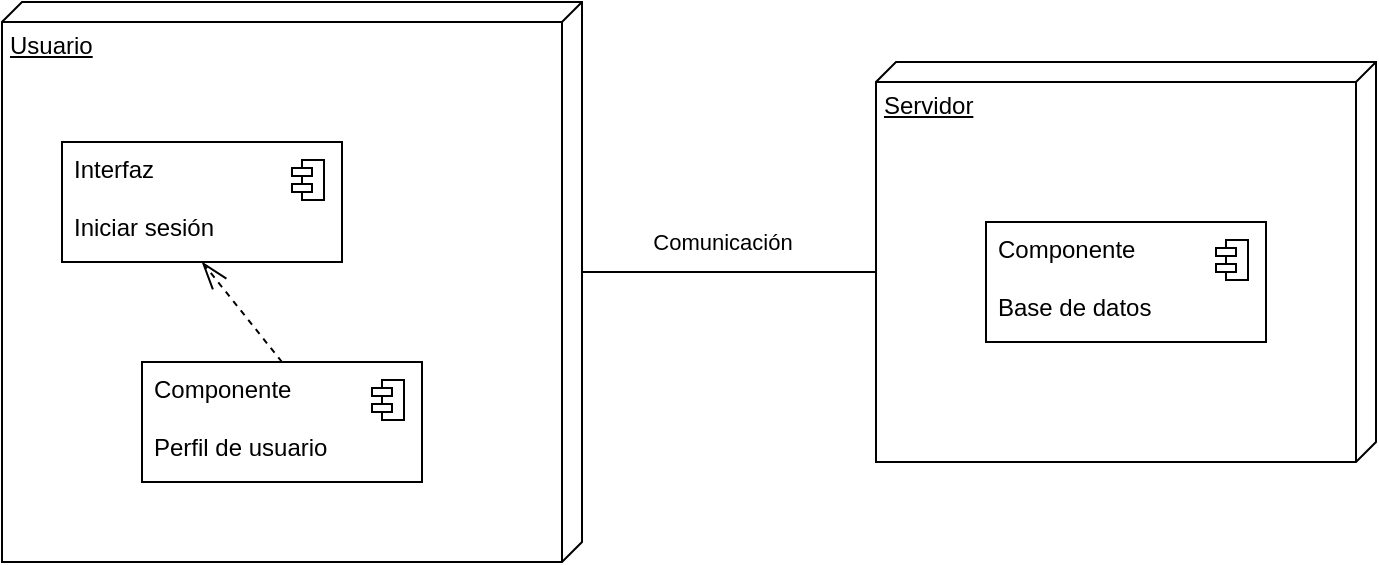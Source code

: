 <mxfile>
    <diagram id="kCxNI7UNgDTIKXJlK_cq" name="Página-1">
        <mxGraphModel dx="3194" dy="2286" grid="1" gridSize="10" guides="1" tooltips="1" connect="1" arrows="1" fold="1" page="1" pageScale="1" pageWidth="900" pageHeight="800" math="0" shadow="0">
            <root>
                <mxCell id="0"/>
                <mxCell id="1" parent="0"/>
                <mxCell id="2" value="Usuario" style="verticalAlign=top;align=left;spacingTop=8;spacingLeft=2;spacingRight=12;shape=cube;size=10;direction=south;fontStyle=4;html=1;" vertex="1" parent="1">
                    <mxGeometry x="106" y="240" width="290" height="280" as="geometry"/>
                </mxCell>
                <mxCell id="3" value="" style="fontStyle=1;align=center;verticalAlign=top;childLayout=stackLayout;horizontal=1;horizontalStack=0;resizeParent=1;resizeParentMax=0;resizeLast=0;marginBottom=0;" vertex="1" parent="1">
                    <mxGeometry x="136" y="310" width="140" height="60" as="geometry"/>
                </mxCell>
                <mxCell id="4" value="Interfaz&lt;br&gt;&lt;br&gt;Iniciar sesión" style="html=1;align=left;spacingLeft=4;verticalAlign=top;strokeColor=none;fillColor=none;" vertex="1" parent="3">
                    <mxGeometry width="140" height="60" as="geometry"/>
                </mxCell>
                <mxCell id="5" value="" style="shape=module;jettyWidth=10;jettyHeight=4;" vertex="1" parent="4">
                    <mxGeometry x="1" width="16" height="20" relative="1" as="geometry">
                        <mxPoint x="-25" y="9" as="offset"/>
                    </mxGeometry>
                </mxCell>
                <mxCell id="6" value="" style="fontStyle=1;align=center;verticalAlign=top;childLayout=stackLayout;horizontal=1;horizontalStack=0;resizeParent=1;resizeParentMax=0;resizeLast=0;marginBottom=0;" vertex="1" parent="1">
                    <mxGeometry x="176" y="420" width="140" height="60" as="geometry"/>
                </mxCell>
                <mxCell id="7" value="Componente&lt;br&gt;&lt;br&gt;Perfil de usuario" style="html=1;align=left;spacingLeft=4;verticalAlign=top;strokeColor=none;fillColor=none;" vertex="1" parent="6">
                    <mxGeometry width="140" height="60" as="geometry"/>
                </mxCell>
                <mxCell id="8" value="" style="shape=module;jettyWidth=10;jettyHeight=4;" vertex="1" parent="7">
                    <mxGeometry x="1" width="16" height="20" relative="1" as="geometry">
                        <mxPoint x="-25" y="9" as="offset"/>
                    </mxGeometry>
                </mxCell>
                <mxCell id="11" value="" style="endArrow=openThin;dashed=1;endFill=0;endSize=12;html=1;entryX=0.5;entryY=1;entryDx=0;entryDy=0;exitX=0.5;exitY=0;exitDx=0;exitDy=0;" edge="1" parent="1" source="7" target="4">
                    <mxGeometry width="160" relative="1" as="geometry">
                        <mxPoint x="226" y="450" as="sourcePoint"/>
                        <mxPoint x="386" y="450" as="targetPoint"/>
                    </mxGeometry>
                </mxCell>
                <mxCell id="12" value="Servidor" style="verticalAlign=top;align=left;spacingTop=8;spacingLeft=2;spacingRight=12;shape=cube;size=10;direction=south;fontStyle=4;html=1;" vertex="1" parent="1">
                    <mxGeometry x="543" y="270" width="250" height="200" as="geometry"/>
                </mxCell>
                <mxCell id="13" value="" style="fontStyle=1;align=center;verticalAlign=top;childLayout=stackLayout;horizontal=1;horizontalStack=0;resizeParent=1;resizeParentMax=0;resizeLast=0;marginBottom=0;" vertex="1" parent="1">
                    <mxGeometry x="598" y="350" width="140" height="60" as="geometry"/>
                </mxCell>
                <mxCell id="14" value="Componente&lt;br&gt;&lt;br&gt;Base de datos" style="html=1;align=left;spacingLeft=4;verticalAlign=top;strokeColor=none;fillColor=none;" vertex="1" parent="13">
                    <mxGeometry width="140" height="60" as="geometry"/>
                </mxCell>
                <mxCell id="15" value="" style="shape=module;jettyWidth=10;jettyHeight=4;" vertex="1" parent="14">
                    <mxGeometry x="1" width="16" height="20" relative="1" as="geometry">
                        <mxPoint x="-25" y="9" as="offset"/>
                    </mxGeometry>
                </mxCell>
                <mxCell id="16" value="" style="endArrow=none;endFill=0;endSize=12;html=1;exitX=0;exitY=0;exitDx=135;exitDy=0;exitPerimeter=0;entryX=0;entryY=0;entryDx=105;entryDy=250;entryPerimeter=0;" edge="1" parent="1" source="2" target="12">
                    <mxGeometry width="160" relative="1" as="geometry">
                        <mxPoint x="476" y="490" as="sourcePoint"/>
                        <mxPoint x="636" y="490" as="targetPoint"/>
                    </mxGeometry>
                </mxCell>
                <mxCell id="17" value="Comunicación" style="edgeLabel;html=1;align=center;verticalAlign=middle;resizable=0;points=[];" vertex="1" connectable="0" parent="16">
                    <mxGeometry x="-0.2" relative="1" as="geometry">
                        <mxPoint x="11" y="-15.0" as="offset"/>
                    </mxGeometry>
                </mxCell>
            </root>
        </mxGraphModel>
    </diagram>
</mxfile>
